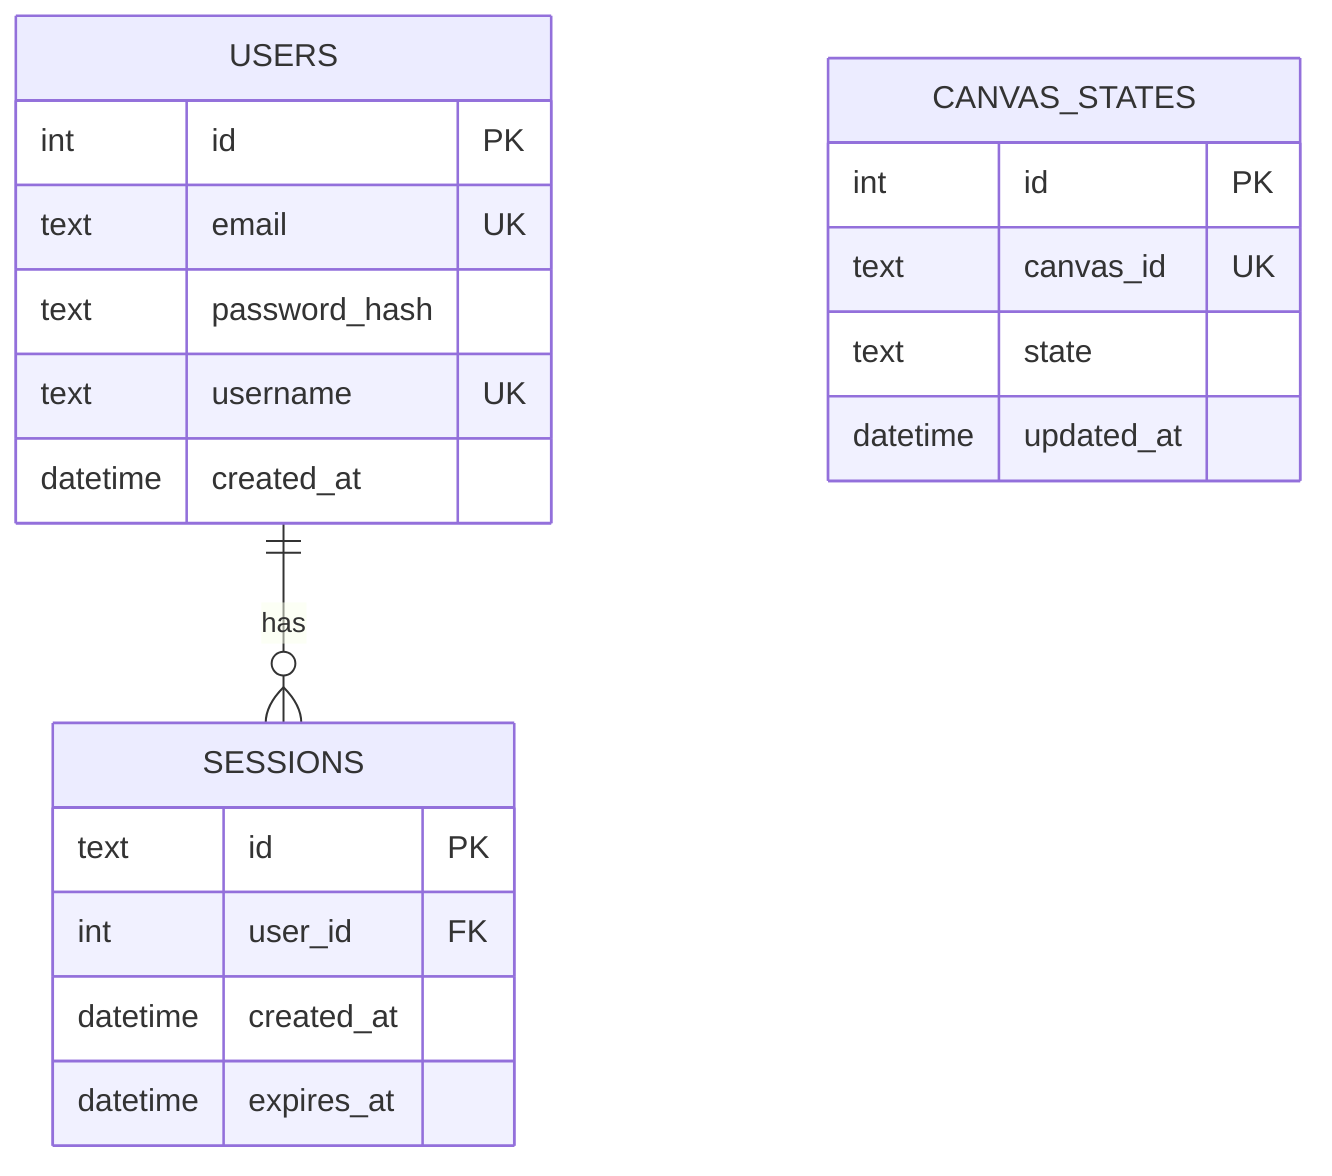 erDiagram
    USERS {
        int id PK
        text email UK
        text password_hash
        text username UK
        datetime created_at
    }
    SESSIONS {
        text id PK
        int user_id FK
        datetime created_at
        datetime expires_at
    }
    CANVAS_STATES {
        int id PK
        text canvas_id UK
        text state
        datetime updated_at
    }
    USERS ||--o{ SESSIONS : "has"